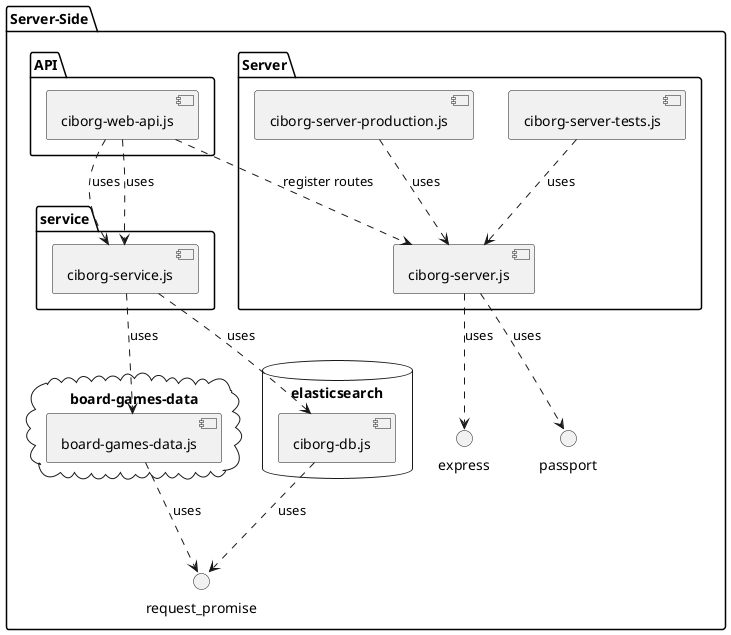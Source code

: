 @startuml
package "Server-Side"{


    package "Server" {
      [ciborg-server.js]
      [ciborg-server-tests.js] ..> [ciborg-server.js] : uses
      [ciborg-server-production.js] ..> [ciborg-server.js] : uses
    }
    package "API" {
      [ciborg-web-api.js]
    }
    package "service" {
        [ciborg-service.js]
    }

    cloud "board-games-data"{
        [board-games-data.js]
    }

    database "elasticsearch" {
        [ciborg-db.js]
    }

    [ciborg-web-api.js]  ..> [ciborg-server.js] : register routes
    [ciborg-web-api.js] ..> [ciborg-service.js] : uses
    [ciborg-web-api.js] ..> [ciborg-service.js] : uses
    [ciborg-server.js]  ..> express : uses
    [ciborg-server.js]  ..> passport : uses
    [ciborg-service.js] ..> [board-games-data.js] : uses
    [ciborg-service.js] ..> [ciborg-db.js] : uses
    [board-games-data.js] ..> request_promise : uses
    [ciborg-db.js] ..> request_promise : uses

}


@enduml